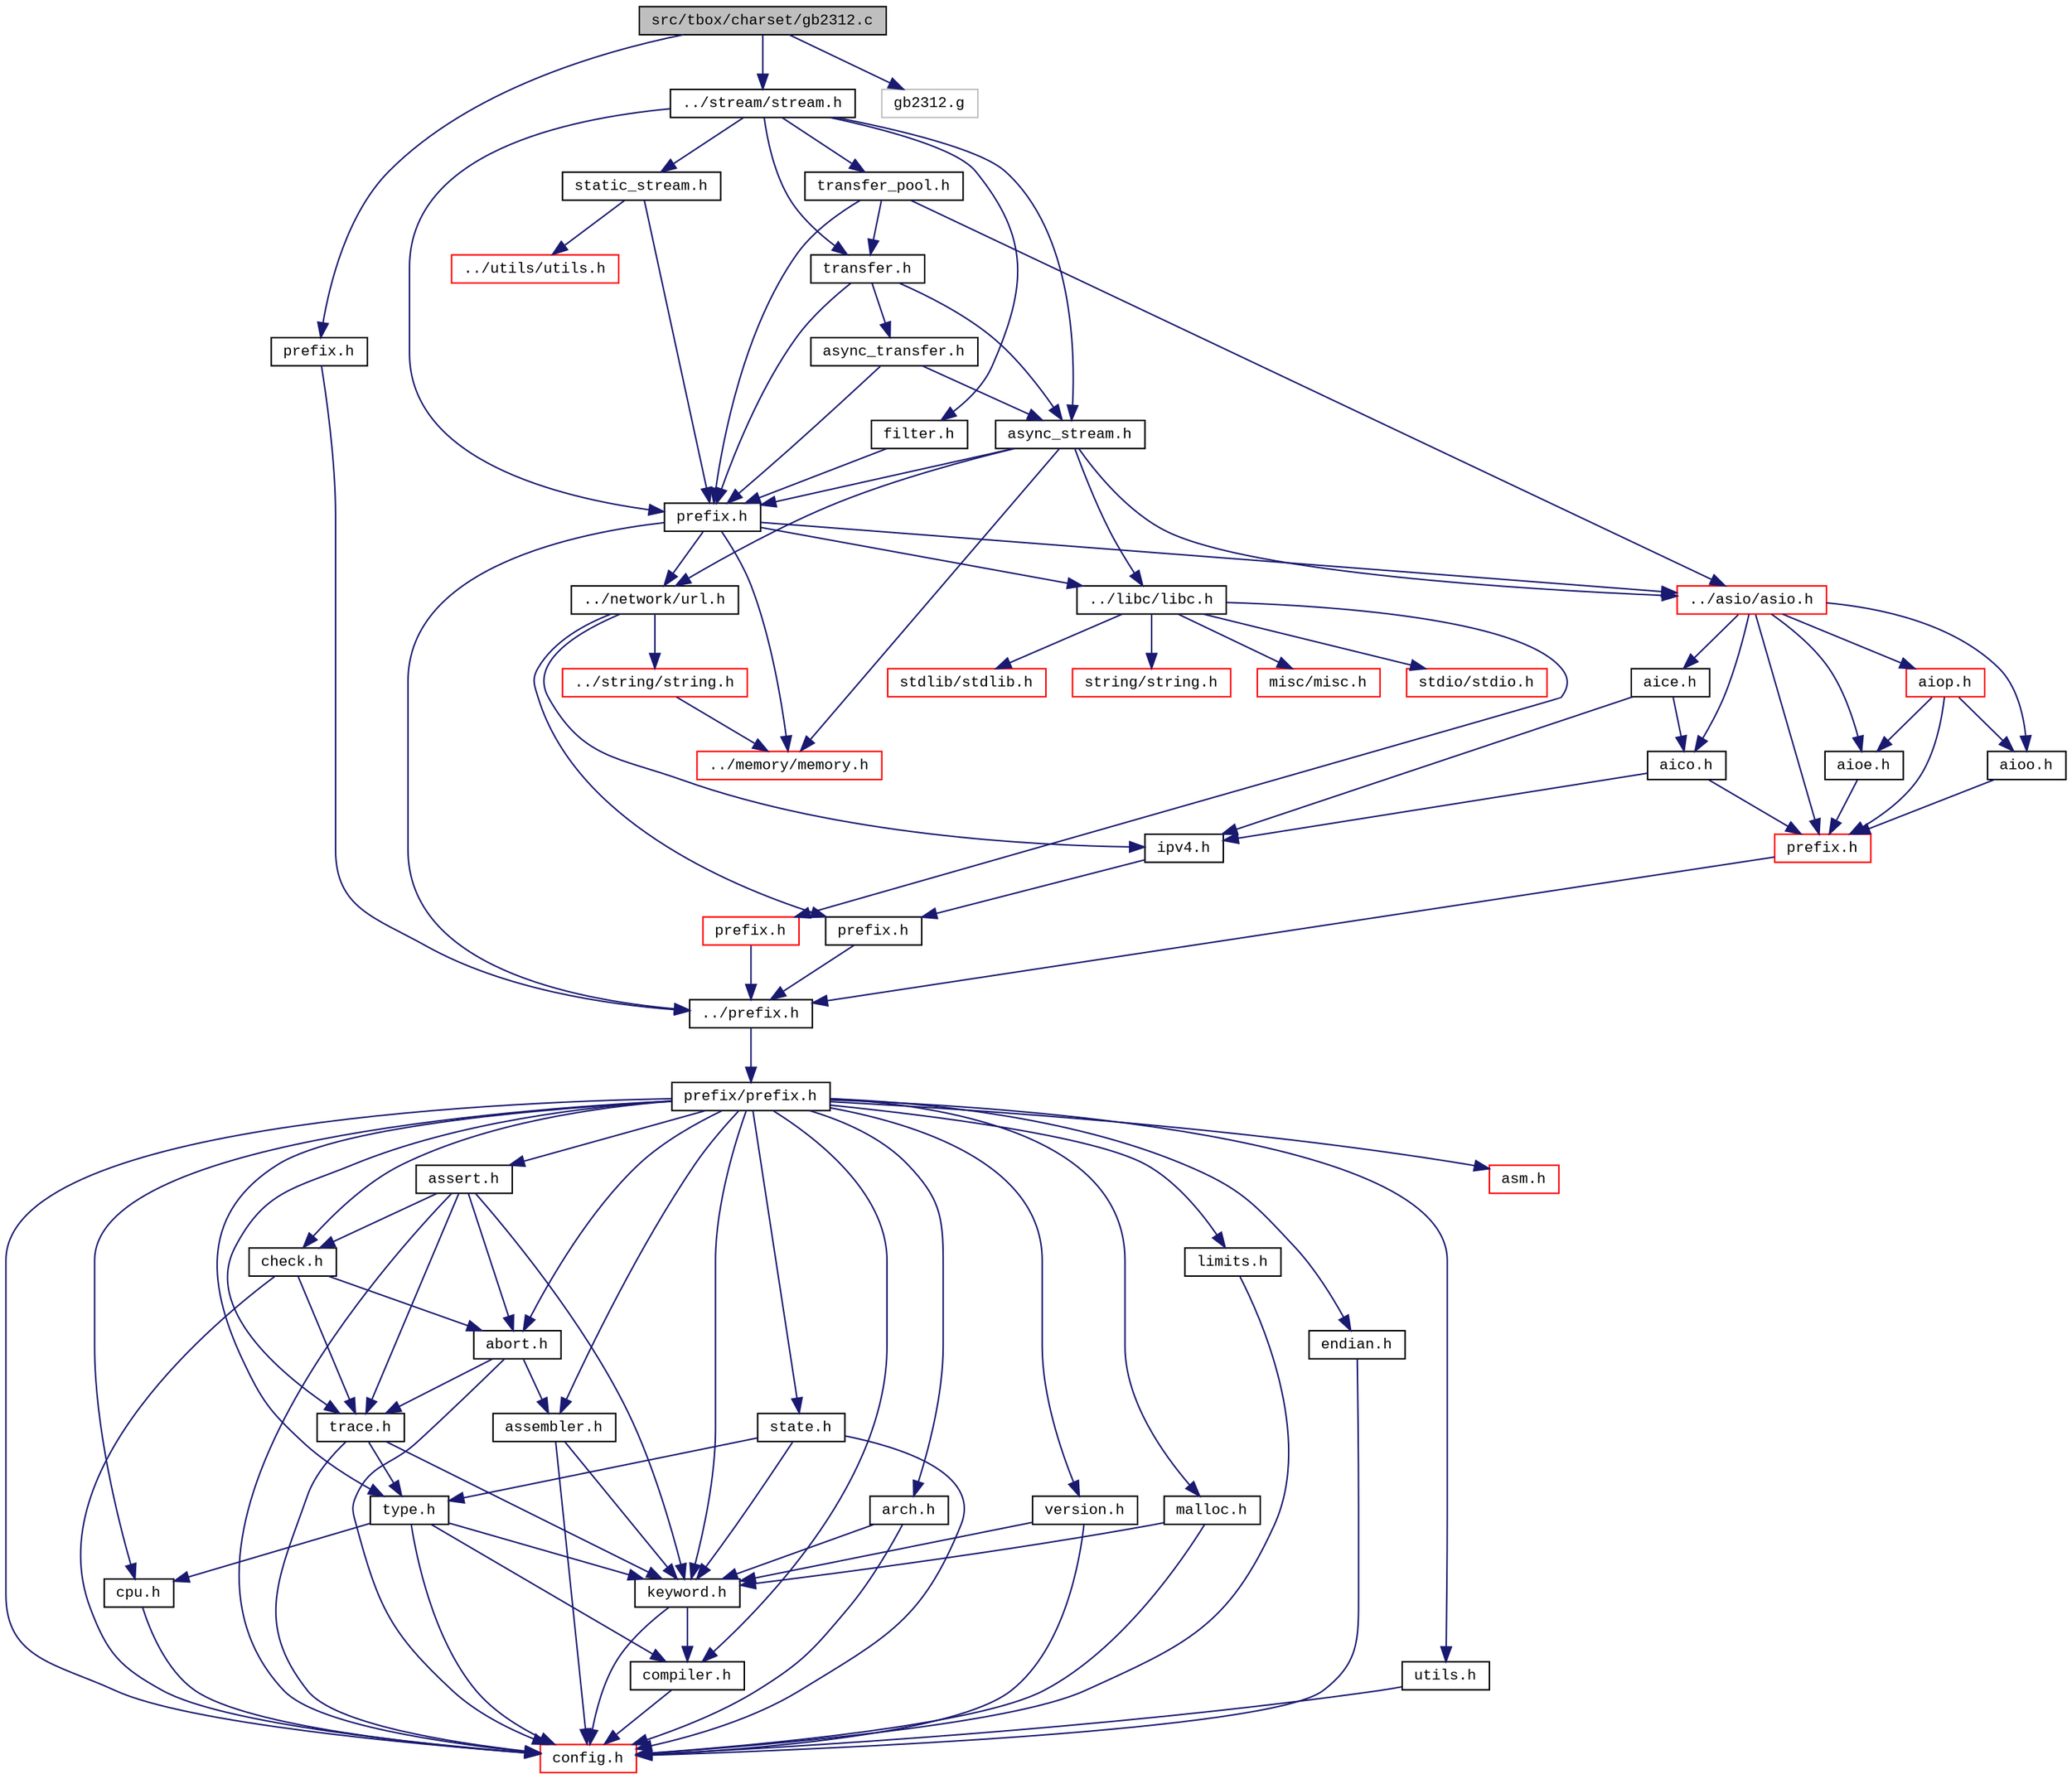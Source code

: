 digraph "src/tbox/charset/gb2312.c"
{
  edge [fontname="CourierNew",fontsize="10",labelfontname="CourierNew",labelfontsize="10"];
  node [fontname="CourierNew",fontsize="10",shape=record];
  Node1 [label="src/tbox/charset/gb2312.c",height=0.2,width=0.4,color="black", fillcolor="grey75", style="filled" fontcolor="black"];
  Node1 -> Node2 [color="midnightblue",fontsize="10",style="solid"];
  Node2 [label="prefix.h",height=0.2,width=0.4,color="black", fillcolor="white", style="filled",URL="$d6/d08/charset_2prefix_8h_source.html"];
  Node2 -> Node3 [color="midnightblue",fontsize="10",style="solid"];
  Node3 [label="../prefix.h",height=0.2,width=0.4,color="black", fillcolor="white", style="filled",URL="$df/d5c/prefix_8h_source.html"];
  Node3 -> Node4 [color="midnightblue",fontsize="10",style="solid"];
  Node4 [label="prefix/prefix.h",height=0.2,width=0.4,color="black", fillcolor="white", style="filled",URL="$da/da3/prefix_2prefix_8h_source.html"];
  Node4 -> Node5 [color="midnightblue",fontsize="10",style="solid"];
  Node5 [label="config.h",height=0.2,width=0.4,color="red", fillcolor="white", style="filled",URL="$de/d7b/prefix_2config_8h_source.html"];
  Node4 -> Node6 [color="midnightblue",fontsize="10",style="solid"];
  Node6 [label="cpu.h",height=0.2,width=0.4,color="black", fillcolor="white", style="filled",URL="$dc/da7/cpu_8h.html"];
  Node6 -> Node5 [color="midnightblue",fontsize="10",style="solid"];
  Node4 -> Node7 [color="midnightblue",fontsize="10",style="solid"];
  Node7 [label="arch.h",height=0.2,width=0.4,color="black", fillcolor="white", style="filled",URL="$d2/d2d/arch_8h.html"];
  Node7 -> Node5 [color="midnightblue",fontsize="10",style="solid"];
  Node7 -> Node8 [color="midnightblue",fontsize="10",style="solid"];
  Node8 [label="keyword.h",height=0.2,width=0.4,color="black", fillcolor="white", style="filled",URL="$dd/d8b/keyword_8h.html"];
  Node8 -> Node5 [color="midnightblue",fontsize="10",style="solid"];
  Node8 -> Node9 [color="midnightblue",fontsize="10",style="solid"];
  Node9 [label="compiler.h",height=0.2,width=0.4,color="black", fillcolor="white", style="filled",URL="$d4/dd1/compiler_8h.html"];
  Node9 -> Node5 [color="midnightblue",fontsize="10",style="solid"];
  Node4 -> Node10 [color="midnightblue",fontsize="10",style="solid"];
  Node10 [label="type.h",height=0.2,width=0.4,color="black", fillcolor="white", style="filled",URL="$d6/d57/prefix_2type_8h_source.html"];
  Node10 -> Node5 [color="midnightblue",fontsize="10",style="solid"];
  Node10 -> Node8 [color="midnightblue",fontsize="10",style="solid"];
  Node10 -> Node9 [color="midnightblue",fontsize="10",style="solid"];
  Node10 -> Node6 [color="midnightblue",fontsize="10",style="solid"];
  Node4 -> Node11 [color="midnightblue",fontsize="10",style="solid"];
  Node11 [label="limits.h",height=0.2,width=0.4,color="black", fillcolor="white", style="filled",URL="$da/d87/prefix_2limits_8h_source.html"];
  Node11 -> Node5 [color="midnightblue",fontsize="10",style="solid"];
  Node4 -> Node12 [color="midnightblue",fontsize="10",style="solid"];
  Node12 [label="endian.h",height=0.2,width=0.4,color="black", fillcolor="white", style="filled",URL="$d1/d84/endian_8h.html"];
  Node12 -> Node5 [color="midnightblue",fontsize="10",style="solid"];
  Node4 -> Node13 [color="midnightblue",fontsize="10",style="solid"];
  Node13 [label="version.h",height=0.2,width=0.4,color="black", fillcolor="white", style="filled",URL="$df/dfc/version_8h.html"];
  Node13 -> Node5 [color="midnightblue",fontsize="10",style="solid"];
  Node13 -> Node8 [color="midnightblue",fontsize="10",style="solid"];
  Node4 -> Node9 [color="midnightblue",fontsize="10",style="solid"];
  Node4 -> Node14 [color="midnightblue",fontsize="10",style="solid"];
  Node14 [label="assembler.h",height=0.2,width=0.4,color="black", fillcolor="white", style="filled",URL="$d4/dec/assembler_8h.html"];
  Node14 -> Node5 [color="midnightblue",fontsize="10",style="solid"];
  Node14 -> Node8 [color="midnightblue",fontsize="10",style="solid"];
  Node4 -> Node8 [color="midnightblue",fontsize="10",style="solid"];
  Node4 -> Node15 [color="midnightblue",fontsize="10",style="solid"];
  Node15 [label="trace.h",height=0.2,width=0.4,color="black", fillcolor="white", style="filled",URL="$dc/d22/prefix_2trace_8h_source.html"];
  Node15 -> Node5 [color="midnightblue",fontsize="10",style="solid"];
  Node15 -> Node10 [color="midnightblue",fontsize="10",style="solid"];
  Node15 -> Node8 [color="midnightblue",fontsize="10",style="solid"];
  Node4 -> Node16 [color="midnightblue",fontsize="10",style="solid"];
  Node16 [label="abort.h",height=0.2,width=0.4,color="black", fillcolor="white", style="filled",URL="$d4/dc1/abort_8h.html"];
  Node16 -> Node5 [color="midnightblue",fontsize="10",style="solid"];
  Node16 -> Node15 [color="midnightblue",fontsize="10",style="solid"];
  Node16 -> Node14 [color="midnightblue",fontsize="10",style="solid"];
  Node4 -> Node17 [color="midnightblue",fontsize="10",style="solid"];
  Node17 [label="check.h",height=0.2,width=0.4,color="black", fillcolor="white", style="filled",URL="$d6/d38/check_8h.html"];
  Node17 -> Node5 [color="midnightblue",fontsize="10",style="solid"];
  Node17 -> Node15 [color="midnightblue",fontsize="10",style="solid"];
  Node17 -> Node16 [color="midnightblue",fontsize="10",style="solid"];
  Node4 -> Node18 [color="midnightblue",fontsize="10",style="solid"];
  Node18 [label="assert.h",height=0.2,width=0.4,color="black", fillcolor="white", style="filled",URL="$dc/da7/assert_8h.html"];
  Node18 -> Node5 [color="midnightblue",fontsize="10",style="solid"];
  Node18 -> Node15 [color="midnightblue",fontsize="10",style="solid"];
  Node18 -> Node16 [color="midnightblue",fontsize="10",style="solid"];
  Node18 -> Node17 [color="midnightblue",fontsize="10",style="solid"];
  Node18 -> Node8 [color="midnightblue",fontsize="10",style="solid"];
  Node4 -> Node19 [color="midnightblue",fontsize="10",style="solid"];
  Node19 [label="malloc.h",height=0.2,width=0.4,color="black", fillcolor="white", style="filled",URL="$d0/d4c/malloc_8h.html"];
  Node19 -> Node5 [color="midnightblue",fontsize="10",style="solid"];
  Node19 -> Node8 [color="midnightblue",fontsize="10",style="solid"];
  Node4 -> Node20 [color="midnightblue",fontsize="10",style="solid"];
  Node20 [label="utils.h",height=0.2,width=0.4,color="black", fillcolor="white", style="filled",URL="$dc/ddc/prefix_2utils_8h_source.html"];
  Node20 -> Node5 [color="midnightblue",fontsize="10",style="solid"];
  Node4 -> Node21 [color="midnightblue",fontsize="10",style="solid"];
  Node21 [label="state.h",height=0.2,width=0.4,color="black", fillcolor="white", style="filled",URL="$db/d3b/state_8h.html"];
  Node21 -> Node5 [color="midnightblue",fontsize="10",style="solid"];
  Node21 -> Node10 [color="midnightblue",fontsize="10",style="solid"];
  Node21 -> Node8 [color="midnightblue",fontsize="10",style="solid"];
  Node4 -> Node22 [color="midnightblue",fontsize="10",style="solid"];
  Node22 [label="asm.h",height=0.2,width=0.4,color="red", fillcolor="white", style="filled",URL="$de/d21/asm_8h_source.html"];
  Node1 -> Node23 [color="midnightblue",fontsize="10",style="solid"];
  Node23 [label="../stream/stream.h",height=0.2,width=0.4,color="black", fillcolor="white", style="filled",URL="$d8/d95/stream_8h.html"];
  Node23 -> Node24 [color="midnightblue",fontsize="10",style="solid"];
  Node24 [label="prefix.h",height=0.2,width=0.4,color="black", fillcolor="white", style="filled",URL="$d2/dd0/stream_2prefix_8h_source.html"];
  Node24 -> Node3 [color="midnightblue",fontsize="10",style="solid"];
  Node24 -> Node25 [color="midnightblue",fontsize="10",style="solid"];
  Node25 [label="../libc/libc.h",height=0.2,width=0.4,color="black", fillcolor="white", style="filled",URL="$db/dc8/libc_8h.html"];
  Node25 -> Node26 [color="midnightblue",fontsize="10",style="solid"];
  Node26 [label="prefix.h",height=0.2,width=0.4,color="red", fillcolor="white", style="filled",URL="$d4/df0/libc_2prefix_8h_source.html"];
  Node26 -> Node3 [color="midnightblue",fontsize="10",style="solid"];
  Node25 -> Node27 [color="midnightblue",fontsize="10",style="solid"];
  Node27 [label="misc/misc.h",height=0.2,width=0.4,color="red", fillcolor="white", style="filled",URL="$d4/d08/misc_8h.html"];
  Node25 -> Node28 [color="midnightblue",fontsize="10",style="solid"];
  Node28 [label="stdio/stdio.h",height=0.2,width=0.4,color="red", fillcolor="white", style="filled",URL="$d6/dd1/stdio_8h.html"];
  Node25 -> Node29 [color="midnightblue",fontsize="10",style="solid"];
  Node29 [label="stdlib/stdlib.h",height=0.2,width=0.4,color="red", fillcolor="white", style="filled",URL="$dc/d9c/stdlib_8h.html"];
  Node25 -> Node30 [color="midnightblue",fontsize="10",style="solid"];
  Node30 [label="string/string.h",height=0.2,width=0.4,color="red", fillcolor="white", style="filled",URL="$da/d52/libc_2string_2string_8h_source.html"];
  Node24 -> Node31 [color="midnightblue",fontsize="10",style="solid"];
  Node31 [label="../network/url.h",height=0.2,width=0.4,color="black", fillcolor="white", style="filled",URL="$d9/d0e/network_2url_8h_source.html"];
  Node31 -> Node32 [color="midnightblue",fontsize="10",style="solid"];
  Node32 [label="prefix.h",height=0.2,width=0.4,color="black", fillcolor="white", style="filled",URL="$d2/df3/network_2prefix_8h_source.html"];
  Node32 -> Node3 [color="midnightblue",fontsize="10",style="solid"];
  Node31 -> Node33 [color="midnightblue",fontsize="10",style="solid"];
  Node33 [label="ipv4.h",height=0.2,width=0.4,color="black", fillcolor="white", style="filled",URL="$d7/d19/ipv4_8h.html"];
  Node33 -> Node32 [color="midnightblue",fontsize="10",style="solid"];
  Node31 -> Node34 [color="midnightblue",fontsize="10",style="solid"];
  Node34 [label="../string/string.h",height=0.2,width=0.4,color="red", fillcolor="white", style="filled",URL="$d8/d2b/string_2string_8h_source.html"];
  Node34 -> Node35 [color="midnightblue",fontsize="10",style="solid"];
  Node35 [label="../memory/memory.h",height=0.2,width=0.4,color="red", fillcolor="white", style="filled",URL="$dd/d7b/memory_2memory_8h_source.html"];
  Node24 -> Node36 [color="midnightblue",fontsize="10",style="solid"];
  Node36 [label="../asio/asio.h",height=0.2,width=0.4,color="red", fillcolor="white", style="filled",URL="$d4/d68/asio_8h.html"];
  Node36 -> Node37 [color="midnightblue",fontsize="10",style="solid"];
  Node37 [label="prefix.h",height=0.2,width=0.4,color="red", fillcolor="white", style="filled",URL="$db/d56/asio_2prefix_8h_source.html"];
  Node37 -> Node3 [color="midnightblue",fontsize="10",style="solid"];
  Node36 -> Node38 [color="midnightblue",fontsize="10",style="solid"];
  Node38 [label="aioo.h",height=0.2,width=0.4,color="black", fillcolor="white", style="filled",URL="$d6/d9b/aioo_8h.html"];
  Node38 -> Node37 [color="midnightblue",fontsize="10",style="solid"];
  Node36 -> Node39 [color="midnightblue",fontsize="10",style="solid"];
  Node39 [label="aioe.h",height=0.2,width=0.4,color="black", fillcolor="white", style="filled",URL="$d5/d10/aioe_8h.html"];
  Node39 -> Node37 [color="midnightblue",fontsize="10",style="solid"];
  Node36 -> Node40 [color="midnightblue",fontsize="10",style="solid"];
  Node40 [label="aiop.h",height=0.2,width=0.4,color="red", fillcolor="white", style="filled",URL="$db/d08/aiop_8h.html"];
  Node40 -> Node37 [color="midnightblue",fontsize="10",style="solid"];
  Node40 -> Node38 [color="midnightblue",fontsize="10",style="solid"];
  Node40 -> Node39 [color="midnightblue",fontsize="10",style="solid"];
  Node36 -> Node41 [color="midnightblue",fontsize="10",style="solid"];
  Node41 [label="aico.h",height=0.2,width=0.4,color="black", fillcolor="white", style="filled",URL="$d5/d9a/aico_8h.html"];
  Node41 -> Node37 [color="midnightblue",fontsize="10",style="solid"];
  Node41 -> Node33 [color="midnightblue",fontsize="10",style="solid"];
  Node36 -> Node42 [color="midnightblue",fontsize="10",style="solid"];
  Node42 [label="aice.h",height=0.2,width=0.4,color="black", fillcolor="white", style="filled",URL="$da/d59/aice_8h.html"];
  Node42 -> Node41 [color="midnightblue",fontsize="10",style="solid"];
  Node42 -> Node33 [color="midnightblue",fontsize="10",style="solid"];
  Node24 -> Node35 [color="midnightblue",fontsize="10",style="solid"];
  Node23 -> Node43 [color="midnightblue",fontsize="10",style="solid"];
  Node43 [label="async_stream.h",height=0.2,width=0.4,color="black", fillcolor="white", style="filled",URL="$d0/d4d/async__stream_8h.html"];
  Node43 -> Node24 [color="midnightblue",fontsize="10",style="solid"];
  Node43 -> Node36 [color="midnightblue",fontsize="10",style="solid"];
  Node43 -> Node25 [color="midnightblue",fontsize="10",style="solid"];
  Node43 -> Node31 [color="midnightblue",fontsize="10",style="solid"];
  Node43 -> Node35 [color="midnightblue",fontsize="10",style="solid"];
  Node23 -> Node44 [color="midnightblue",fontsize="10",style="solid"];
  Node44 [label="static_stream.h",height=0.2,width=0.4,color="black", fillcolor="white", style="filled",URL="$d4/deb/static__stream_8h.html"];
  Node44 -> Node24 [color="midnightblue",fontsize="10",style="solid"];
  Node44 -> Node45 [color="midnightblue",fontsize="10",style="solid"];
  Node45 [label="../utils/utils.h",height=0.2,width=0.4,color="red", fillcolor="white", style="filled",URL="$de/d2f/utils_2utils_8h_source.html"];
  Node23 -> Node46 [color="midnightblue",fontsize="10",style="solid"];
  Node46 [label="transfer.h",height=0.2,width=0.4,color="black", fillcolor="white", style="filled",URL="$d3/dc8/transfer_8h.html"];
  Node46 -> Node24 [color="midnightblue",fontsize="10",style="solid"];
  Node46 -> Node43 [color="midnightblue",fontsize="10",style="solid"];
  Node46 -> Node47 [color="midnightblue",fontsize="10",style="solid"];
  Node47 [label="async_transfer.h",height=0.2,width=0.4,color="black", fillcolor="white", style="filled",URL="$dc/d6d/async__transfer_8h.html"];
  Node47 -> Node24 [color="midnightblue",fontsize="10",style="solid"];
  Node47 -> Node43 [color="midnightblue",fontsize="10",style="solid"];
  Node23 -> Node48 [color="midnightblue",fontsize="10",style="solid"];
  Node48 [label="transfer_pool.h",height=0.2,width=0.4,color="black", fillcolor="white", style="filled",URL="$d0/dc6/transfer__pool_8h.html"];
  Node48 -> Node24 [color="midnightblue",fontsize="10",style="solid"];
  Node48 -> Node46 [color="midnightblue",fontsize="10",style="solid"];
  Node48 -> Node36 [color="midnightblue",fontsize="10",style="solid"];
  Node23 -> Node49 [color="midnightblue",fontsize="10",style="solid"];
  Node49 [label="filter.h",height=0.2,width=0.4,color="black", fillcolor="white", style="filled",URL="$dd/de7/filter_8h.html"];
  Node49 -> Node24 [color="midnightblue",fontsize="10",style="solid"];
  Node1 -> Node50 [color="midnightblue",fontsize="10",style="solid"];
  Node50 [label="gb2312.g",height=0.2,width=0.4,color="grey75", fillcolor="white", style="filled"];
}

